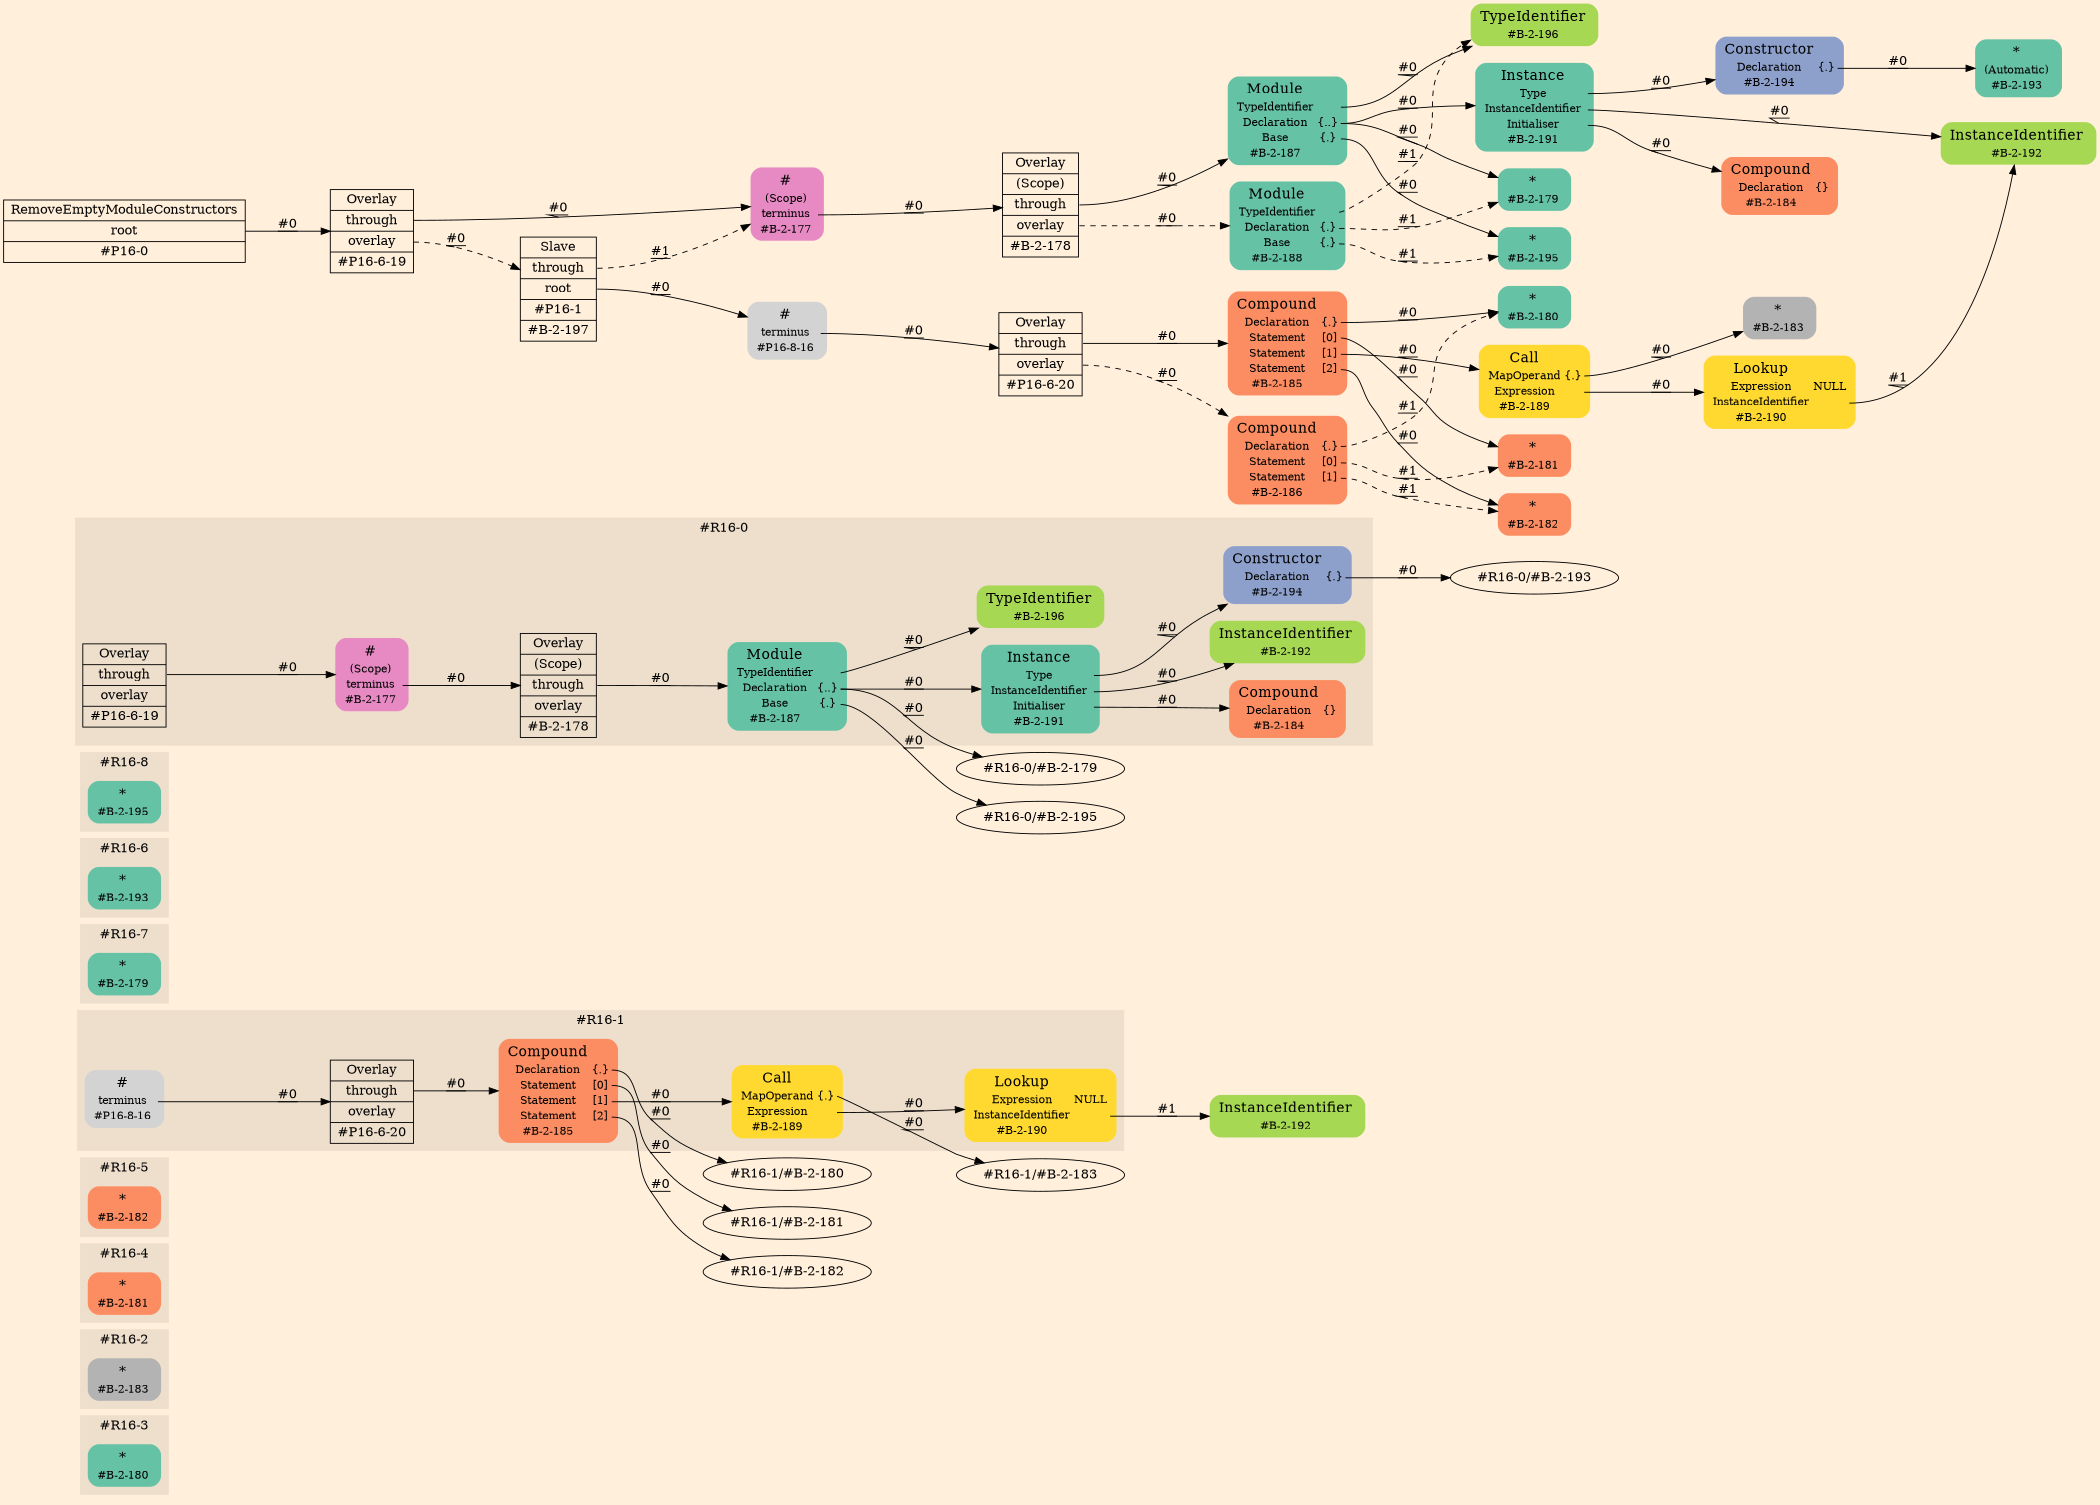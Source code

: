 digraph Inferno {
graph [
rankdir = "LR"
ranksep = 1.0
size = "14,20"
bgcolor = antiquewhite1
color = black
fontcolor = black
];
node [
];
subgraph "cluster#R16-3" {
label = "#R16-3"
style = "filled"
color = antiquewhite2
"#R16-3/#B-2-180" [
shape = "plaintext"
fillcolor = "/set28/1"
label = <<TABLE BORDER="0" CELLBORDER="0" CELLSPACING="0">
 <TR>
  <TD><FONT POINT-SIZE="16.0">*</FONT></TD>
  <TD></TD>
 </TR>
 <TR>
  <TD>#B-2-180</TD>
  <TD PORT="port0"></TD>
 </TR>
</TABLE>>
style = "rounded,filled"
fontsize = "12"
];
}
subgraph "cluster#R16-2" {
label = "#R16-2"
style = "filled"
color = antiquewhite2
"#R16-2/#B-2-183" [
shape = "plaintext"
fillcolor = "/set28/8"
label = <<TABLE BORDER="0" CELLBORDER="0" CELLSPACING="0">
 <TR>
  <TD><FONT POINT-SIZE="16.0">*</FONT></TD>
  <TD></TD>
 </TR>
 <TR>
  <TD>#B-2-183</TD>
  <TD PORT="port0"></TD>
 </TR>
</TABLE>>
style = "rounded,filled"
fontsize = "12"
];
}
subgraph "cluster#R16-4" {
label = "#R16-4"
style = "filled"
color = antiquewhite2
"#R16-4/#B-2-181" [
shape = "plaintext"
fillcolor = "/set28/2"
label = <<TABLE BORDER="0" CELLBORDER="0" CELLSPACING="0">
 <TR>
  <TD><FONT POINT-SIZE="16.0">*</FONT></TD>
  <TD></TD>
 </TR>
 <TR>
  <TD>#B-2-181</TD>
  <TD PORT="port0"></TD>
 </TR>
</TABLE>>
style = "rounded,filled"
fontsize = "12"
];
}
subgraph "cluster#R16-5" {
label = "#R16-5"
style = "filled"
color = antiquewhite2
"#R16-5/#B-2-182" [
shape = "plaintext"
fillcolor = "/set28/2"
label = <<TABLE BORDER="0" CELLBORDER="0" CELLSPACING="0">
 <TR>
  <TD><FONT POINT-SIZE="16.0">*</FONT></TD>
  <TD></TD>
 </TR>
 <TR>
  <TD>#B-2-182</TD>
  <TD PORT="port0"></TD>
 </TR>
</TABLE>>
style = "rounded,filled"
fontsize = "12"
];
}
"#R16-1/#B-2-192" [
shape = "plaintext"
fillcolor = "/set28/5"
label = <<TABLE BORDER="0" CELLBORDER="0" CELLSPACING="0">
 <TR>
  <TD><FONT POINT-SIZE="16.0">InstanceIdentifier</FONT></TD>
  <TD></TD>
 </TR>
 <TR>
  <TD>#B-2-192</TD>
  <TD PORT="port0"></TD>
 </TR>
</TABLE>>
style = "rounded,filled"
fontsize = "12"
];
subgraph "cluster#R16-1" {
label = "#R16-1"
style = "filled"
color = antiquewhite2
"#R16-1/#B-2-190" [
shape = "plaintext"
fillcolor = "/set28/6"
label = <<TABLE BORDER="0" CELLBORDER="0" CELLSPACING="0">
 <TR>
  <TD><FONT POINT-SIZE="16.0">Lookup</FONT></TD>
  <TD></TD>
 </TR>
 <TR>
  <TD>Expression</TD>
  <TD PORT="port0">NULL</TD>
 </TR>
 <TR>
  <TD>InstanceIdentifier</TD>
  <TD PORT="port1"></TD>
 </TR>
 <TR>
  <TD>#B-2-190</TD>
  <TD PORT="port2"></TD>
 </TR>
</TABLE>>
style = "rounded,filled"
fontsize = "12"
];
"#R16-1/#B-2-189" [
shape = "plaintext"
fillcolor = "/set28/6"
label = <<TABLE BORDER="0" CELLBORDER="0" CELLSPACING="0">
 <TR>
  <TD><FONT POINT-SIZE="16.0">Call</FONT></TD>
  <TD></TD>
 </TR>
 <TR>
  <TD>MapOperand</TD>
  <TD PORT="port0">{.}</TD>
 </TR>
 <TR>
  <TD>Expression</TD>
  <TD PORT="port1"></TD>
 </TR>
 <TR>
  <TD>#B-2-189</TD>
  <TD PORT="port2"></TD>
 </TR>
</TABLE>>
style = "rounded,filled"
fontsize = "12"
];
"#R16-1/#B-2-185" [
shape = "plaintext"
fillcolor = "/set28/2"
label = <<TABLE BORDER="0" CELLBORDER="0" CELLSPACING="0">
 <TR>
  <TD><FONT POINT-SIZE="16.0">Compound</FONT></TD>
  <TD></TD>
 </TR>
 <TR>
  <TD>Declaration</TD>
  <TD PORT="port0">{.}</TD>
 </TR>
 <TR>
  <TD>Statement</TD>
  <TD PORT="port1">[0]</TD>
 </TR>
 <TR>
  <TD>Statement</TD>
  <TD PORT="port2">[1]</TD>
 </TR>
 <TR>
  <TD>Statement</TD>
  <TD PORT="port3">[2]</TD>
 </TR>
 <TR>
  <TD>#B-2-185</TD>
  <TD PORT="port4"></TD>
 </TR>
</TABLE>>
style = "rounded,filled"
fontsize = "12"
];
"#R16-1/#P16-8-16" [
shape = "plaintext"
label = <<TABLE BORDER="0" CELLBORDER="0" CELLSPACING="0">
 <TR>
  <TD><FONT POINT-SIZE="16.0">#</FONT></TD>
  <TD></TD>
 </TR>
 <TR>
  <TD>terminus</TD>
  <TD PORT="port0"></TD>
 </TR>
 <TR>
  <TD>#P16-8-16</TD>
  <TD PORT="port1"></TD>
 </TR>
</TABLE>>
style = "rounded,filled"
fontsize = "12"
];
"#R16-1/#P16-6-20" [
shape = "record"
fillcolor = antiquewhite2
label = "<fixed> Overlay | <port0> through | <port1> overlay | <port2> #P16-6-20"
style = "filled"
fontsize = "14"
color = black
fontcolor = black
];
}
subgraph "cluster#R16-7" {
label = "#R16-7"
style = "filled"
color = antiquewhite2
"#R16-7/#B-2-179" [
shape = "plaintext"
fillcolor = "/set28/1"
label = <<TABLE BORDER="0" CELLBORDER="0" CELLSPACING="0">
 <TR>
  <TD><FONT POINT-SIZE="16.0">*</FONT></TD>
  <TD></TD>
 </TR>
 <TR>
  <TD>#B-2-179</TD>
  <TD PORT="port0"></TD>
 </TR>
</TABLE>>
style = "rounded,filled"
fontsize = "12"
];
}
subgraph "cluster#R16-6" {
label = "#R16-6"
style = "filled"
color = antiquewhite2
"#R16-6/#B-2-193" [
shape = "plaintext"
fillcolor = "/set28/1"
label = <<TABLE BORDER="0" CELLBORDER="0" CELLSPACING="0">
 <TR>
  <TD><FONT POINT-SIZE="16.0">*</FONT></TD>
  <TD></TD>
 </TR>
 <TR>
  <TD>#B-2-193</TD>
  <TD PORT="port0"></TD>
 </TR>
</TABLE>>
style = "rounded,filled"
fontsize = "12"
];
}
subgraph "cluster#R16-8" {
label = "#R16-8"
style = "filled"
color = antiquewhite2
"#R16-8/#B-2-195" [
shape = "plaintext"
fillcolor = "/set28/1"
label = <<TABLE BORDER="0" CELLBORDER="0" CELLSPACING="0">
 <TR>
  <TD><FONT POINT-SIZE="16.0">*</FONT></TD>
  <TD></TD>
 </TR>
 <TR>
  <TD>#B-2-195</TD>
  <TD PORT="port0"></TD>
 </TR>
</TABLE>>
style = "rounded,filled"
fontsize = "12"
];
}
subgraph "cluster#R16-0" {
label = "#R16-0"
style = "filled"
color = antiquewhite2
"#R16-0/#B-2-194" [
shape = "plaintext"
fillcolor = "/set28/3"
label = <<TABLE BORDER="0" CELLBORDER="0" CELLSPACING="0">
 <TR>
  <TD><FONT POINT-SIZE="16.0">Constructor</FONT></TD>
  <TD></TD>
 </TR>
 <TR>
  <TD>Declaration</TD>
  <TD PORT="port0">{.}</TD>
 </TR>
 <TR>
  <TD>#B-2-194</TD>
  <TD PORT="port1"></TD>
 </TR>
</TABLE>>
style = "rounded,filled"
fontsize = "12"
];
"#R16-0/#B-2-177" [
shape = "plaintext"
fillcolor = "/set28/4"
label = <<TABLE BORDER="0" CELLBORDER="0" CELLSPACING="0">
 <TR>
  <TD><FONT POINT-SIZE="16.0">#</FONT></TD>
  <TD></TD>
 </TR>
 <TR>
  <TD>(Scope)</TD>
  <TD PORT="port0"></TD>
 </TR>
 <TR>
  <TD>terminus</TD>
  <TD PORT="port1"></TD>
 </TR>
 <TR>
  <TD>#B-2-177</TD>
  <TD PORT="port2"></TD>
 </TR>
</TABLE>>
style = "rounded,filled"
fontsize = "12"
];
"#R16-0/#B-2-196" [
shape = "plaintext"
fillcolor = "/set28/5"
label = <<TABLE BORDER="0" CELLBORDER="0" CELLSPACING="0">
 <TR>
  <TD><FONT POINT-SIZE="16.0">TypeIdentifier</FONT></TD>
  <TD></TD>
 </TR>
 <TR>
  <TD>#B-2-196</TD>
  <TD PORT="port0"></TD>
 </TR>
</TABLE>>
style = "rounded,filled"
fontsize = "12"
];
"#R16-0/#P16-6-19" [
shape = "record"
fillcolor = antiquewhite2
label = "<fixed> Overlay | <port0> through | <port1> overlay | <port2> #P16-6-19"
style = "filled"
fontsize = "14"
color = black
fontcolor = black
];
"#R16-0/#B-2-184" [
shape = "plaintext"
fillcolor = "/set28/2"
label = <<TABLE BORDER="0" CELLBORDER="0" CELLSPACING="0">
 <TR>
  <TD><FONT POINT-SIZE="16.0">Compound</FONT></TD>
  <TD></TD>
 </TR>
 <TR>
  <TD>Declaration</TD>
  <TD PORT="port0">{}</TD>
 </TR>
 <TR>
  <TD>#B-2-184</TD>
  <TD PORT="port1"></TD>
 </TR>
</TABLE>>
style = "rounded,filled"
fontsize = "12"
];
"#R16-0/#B-2-191" [
shape = "plaintext"
fillcolor = "/set28/1"
label = <<TABLE BORDER="0" CELLBORDER="0" CELLSPACING="0">
 <TR>
  <TD><FONT POINT-SIZE="16.0">Instance</FONT></TD>
  <TD></TD>
 </TR>
 <TR>
  <TD>Type</TD>
  <TD PORT="port0"></TD>
 </TR>
 <TR>
  <TD>InstanceIdentifier</TD>
  <TD PORT="port1"></TD>
 </TR>
 <TR>
  <TD>Initialiser</TD>
  <TD PORT="port2"></TD>
 </TR>
 <TR>
  <TD>#B-2-191</TD>
  <TD PORT="port3"></TD>
 </TR>
</TABLE>>
style = "rounded,filled"
fontsize = "12"
];
"#R16-0/#B-2-178" [
shape = "record"
fillcolor = antiquewhite2
label = "<fixed> Overlay | <port0> (Scope) | <port1> through | <port2> overlay | <port3> #B-2-178"
style = "filled"
fontsize = "14"
color = black
fontcolor = black
];
"#R16-0/#B-2-192" [
shape = "plaintext"
fillcolor = "/set28/5"
label = <<TABLE BORDER="0" CELLBORDER="0" CELLSPACING="0">
 <TR>
  <TD><FONT POINT-SIZE="16.0">InstanceIdentifier</FONT></TD>
  <TD></TD>
 </TR>
 <TR>
  <TD>#B-2-192</TD>
  <TD PORT="port0"></TD>
 </TR>
</TABLE>>
style = "rounded,filled"
fontsize = "12"
];
"#R16-0/#B-2-187" [
shape = "plaintext"
fillcolor = "/set28/1"
label = <<TABLE BORDER="0" CELLBORDER="0" CELLSPACING="0">
 <TR>
  <TD><FONT POINT-SIZE="16.0">Module</FONT></TD>
  <TD></TD>
 </TR>
 <TR>
  <TD>TypeIdentifier</TD>
  <TD PORT="port0"></TD>
 </TR>
 <TR>
  <TD>Declaration</TD>
  <TD PORT="port1">{..}</TD>
 </TR>
 <TR>
  <TD>Base</TD>
  <TD PORT="port2">{.}</TD>
 </TR>
 <TR>
  <TD>#B-2-187</TD>
  <TD PORT="port3"></TD>
 </TR>
</TABLE>>
style = "rounded,filled"
fontsize = "12"
];
}
"CR#P16-0" [
shape = "record"
fillcolor = antiquewhite1
label = "<fixed> RemoveEmptyModuleConstructors | <port0> root | <port1> #P16-0"
style = "filled"
fontsize = "14"
color = black
fontcolor = black
];
"#P16-6-19" [
shape = "record"
fillcolor = antiquewhite1
label = "<fixed> Overlay | <port0> through | <port1> overlay | <port2> #P16-6-19"
style = "filled"
fontsize = "14"
color = black
fontcolor = black
];
"#B-2-177" [
shape = "plaintext"
fillcolor = "/set28/4"
label = <<TABLE BORDER="0" CELLBORDER="0" CELLSPACING="0">
 <TR>
  <TD><FONT POINT-SIZE="16.0">#</FONT></TD>
  <TD></TD>
 </TR>
 <TR>
  <TD>(Scope)</TD>
  <TD PORT="port0"></TD>
 </TR>
 <TR>
  <TD>terminus</TD>
  <TD PORT="port1"></TD>
 </TR>
 <TR>
  <TD>#B-2-177</TD>
  <TD PORT="port2"></TD>
 </TR>
</TABLE>>
style = "rounded,filled"
fontsize = "12"
];
"#B-2-178" [
shape = "record"
fillcolor = antiquewhite1
label = "<fixed> Overlay | <port0> (Scope) | <port1> through | <port2> overlay | <port3> #B-2-178"
style = "filled"
fontsize = "14"
color = black
fontcolor = black
];
"#B-2-187" [
shape = "plaintext"
fillcolor = "/set28/1"
label = <<TABLE BORDER="0" CELLBORDER="0" CELLSPACING="0">
 <TR>
  <TD><FONT POINT-SIZE="16.0">Module</FONT></TD>
  <TD></TD>
 </TR>
 <TR>
  <TD>TypeIdentifier</TD>
  <TD PORT="port0"></TD>
 </TR>
 <TR>
  <TD>Declaration</TD>
  <TD PORT="port1">{..}</TD>
 </TR>
 <TR>
  <TD>Base</TD>
  <TD PORT="port2">{.}</TD>
 </TR>
 <TR>
  <TD>#B-2-187</TD>
  <TD PORT="port3"></TD>
 </TR>
</TABLE>>
style = "rounded,filled"
fontsize = "12"
];
"#B-2-196" [
shape = "plaintext"
fillcolor = "/set28/5"
label = <<TABLE BORDER="0" CELLBORDER="0" CELLSPACING="0">
 <TR>
  <TD><FONT POINT-SIZE="16.0">TypeIdentifier</FONT></TD>
  <TD></TD>
 </TR>
 <TR>
  <TD>#B-2-196</TD>
  <TD PORT="port0"></TD>
 </TR>
</TABLE>>
style = "rounded,filled"
fontsize = "12"
];
"#B-2-191" [
shape = "plaintext"
fillcolor = "/set28/1"
label = <<TABLE BORDER="0" CELLBORDER="0" CELLSPACING="0">
 <TR>
  <TD><FONT POINT-SIZE="16.0">Instance</FONT></TD>
  <TD></TD>
 </TR>
 <TR>
  <TD>Type</TD>
  <TD PORT="port0"></TD>
 </TR>
 <TR>
  <TD>InstanceIdentifier</TD>
  <TD PORT="port1"></TD>
 </TR>
 <TR>
  <TD>Initialiser</TD>
  <TD PORT="port2"></TD>
 </TR>
 <TR>
  <TD>#B-2-191</TD>
  <TD PORT="port3"></TD>
 </TR>
</TABLE>>
style = "rounded,filled"
fontsize = "12"
];
"#B-2-194" [
shape = "plaintext"
fillcolor = "/set28/3"
label = <<TABLE BORDER="0" CELLBORDER="0" CELLSPACING="0">
 <TR>
  <TD><FONT POINT-SIZE="16.0">Constructor</FONT></TD>
  <TD></TD>
 </TR>
 <TR>
  <TD>Declaration</TD>
  <TD PORT="port0">{.}</TD>
 </TR>
 <TR>
  <TD>#B-2-194</TD>
  <TD PORT="port1"></TD>
 </TR>
</TABLE>>
style = "rounded,filled"
fontsize = "12"
];
"#B-2-193" [
shape = "plaintext"
fillcolor = "/set28/1"
label = <<TABLE BORDER="0" CELLBORDER="0" CELLSPACING="0">
 <TR>
  <TD><FONT POINT-SIZE="16.0">*</FONT></TD>
  <TD></TD>
 </TR>
 <TR>
  <TD>(Automatic)</TD>
  <TD PORT="port0"></TD>
 </TR>
 <TR>
  <TD>#B-2-193</TD>
  <TD PORT="port1"></TD>
 </TR>
</TABLE>>
style = "rounded,filled"
fontsize = "12"
];
"#B-2-192" [
shape = "plaintext"
fillcolor = "/set28/5"
label = <<TABLE BORDER="0" CELLBORDER="0" CELLSPACING="0">
 <TR>
  <TD><FONT POINT-SIZE="16.0">InstanceIdentifier</FONT></TD>
  <TD></TD>
 </TR>
 <TR>
  <TD>#B-2-192</TD>
  <TD PORT="port0"></TD>
 </TR>
</TABLE>>
style = "rounded,filled"
fontsize = "12"
];
"#B-2-184" [
shape = "plaintext"
fillcolor = "/set28/2"
label = <<TABLE BORDER="0" CELLBORDER="0" CELLSPACING="0">
 <TR>
  <TD><FONT POINT-SIZE="16.0">Compound</FONT></TD>
  <TD></TD>
 </TR>
 <TR>
  <TD>Declaration</TD>
  <TD PORT="port0">{}</TD>
 </TR>
 <TR>
  <TD>#B-2-184</TD>
  <TD PORT="port1"></TD>
 </TR>
</TABLE>>
style = "rounded,filled"
fontsize = "12"
];
"#B-2-179" [
shape = "plaintext"
fillcolor = "/set28/1"
label = <<TABLE BORDER="0" CELLBORDER="0" CELLSPACING="0">
 <TR>
  <TD><FONT POINT-SIZE="16.0">*</FONT></TD>
  <TD></TD>
 </TR>
 <TR>
  <TD>#B-2-179</TD>
  <TD PORT="port0"></TD>
 </TR>
</TABLE>>
style = "rounded,filled"
fontsize = "12"
];
"#B-2-195" [
shape = "plaintext"
fillcolor = "/set28/1"
label = <<TABLE BORDER="0" CELLBORDER="0" CELLSPACING="0">
 <TR>
  <TD><FONT POINT-SIZE="16.0">*</FONT></TD>
  <TD></TD>
 </TR>
 <TR>
  <TD>#B-2-195</TD>
  <TD PORT="port0"></TD>
 </TR>
</TABLE>>
style = "rounded,filled"
fontsize = "12"
];
"#B-2-188" [
shape = "plaintext"
fillcolor = "/set28/1"
label = <<TABLE BORDER="0" CELLBORDER="0" CELLSPACING="0">
 <TR>
  <TD><FONT POINT-SIZE="16.0">Module</FONT></TD>
  <TD></TD>
 </TR>
 <TR>
  <TD>TypeIdentifier</TD>
  <TD PORT="port0"></TD>
 </TR>
 <TR>
  <TD>Declaration</TD>
  <TD PORT="port1">{.}</TD>
 </TR>
 <TR>
  <TD>Base</TD>
  <TD PORT="port2">{.}</TD>
 </TR>
 <TR>
  <TD>#B-2-188</TD>
  <TD PORT="port3"></TD>
 </TR>
</TABLE>>
style = "rounded,filled"
fontsize = "12"
];
"#B-2-197" [
shape = "record"
fillcolor = antiquewhite1
label = "<fixed> Slave | <port0> through | <port1> root | <port2> #P16-1 | <port3> #B-2-197"
style = "filled"
fontsize = "14"
color = black
fontcolor = black
];
"#P16-8-16" [
shape = "plaintext"
label = <<TABLE BORDER="0" CELLBORDER="0" CELLSPACING="0">
 <TR>
  <TD><FONT POINT-SIZE="16.0">#</FONT></TD>
  <TD></TD>
 </TR>
 <TR>
  <TD>terminus</TD>
  <TD PORT="port0"></TD>
 </TR>
 <TR>
  <TD>#P16-8-16</TD>
  <TD PORT="port1"></TD>
 </TR>
</TABLE>>
style = "rounded,filled"
fontsize = "12"
];
"#P16-6-20" [
shape = "record"
fillcolor = antiquewhite1
label = "<fixed> Overlay | <port0> through | <port1> overlay | <port2> #P16-6-20"
style = "filled"
fontsize = "14"
color = black
fontcolor = black
];
"#B-2-185" [
shape = "plaintext"
fillcolor = "/set28/2"
label = <<TABLE BORDER="0" CELLBORDER="0" CELLSPACING="0">
 <TR>
  <TD><FONT POINT-SIZE="16.0">Compound</FONT></TD>
  <TD></TD>
 </TR>
 <TR>
  <TD>Declaration</TD>
  <TD PORT="port0">{.}</TD>
 </TR>
 <TR>
  <TD>Statement</TD>
  <TD PORT="port1">[0]</TD>
 </TR>
 <TR>
  <TD>Statement</TD>
  <TD PORT="port2">[1]</TD>
 </TR>
 <TR>
  <TD>Statement</TD>
  <TD PORT="port3">[2]</TD>
 </TR>
 <TR>
  <TD>#B-2-185</TD>
  <TD PORT="port4"></TD>
 </TR>
</TABLE>>
style = "rounded,filled"
fontsize = "12"
];
"#B-2-180" [
shape = "plaintext"
fillcolor = "/set28/1"
label = <<TABLE BORDER="0" CELLBORDER="0" CELLSPACING="0">
 <TR>
  <TD><FONT POINT-SIZE="16.0">*</FONT></TD>
  <TD></TD>
 </TR>
 <TR>
  <TD>#B-2-180</TD>
  <TD PORT="port0"></TD>
 </TR>
</TABLE>>
style = "rounded,filled"
fontsize = "12"
];
"#B-2-181" [
shape = "plaintext"
fillcolor = "/set28/2"
label = <<TABLE BORDER="0" CELLBORDER="0" CELLSPACING="0">
 <TR>
  <TD><FONT POINT-SIZE="16.0">*</FONT></TD>
  <TD></TD>
 </TR>
 <TR>
  <TD>#B-2-181</TD>
  <TD PORT="port0"></TD>
 </TR>
</TABLE>>
style = "rounded,filled"
fontsize = "12"
];
"#B-2-189" [
shape = "plaintext"
fillcolor = "/set28/6"
label = <<TABLE BORDER="0" CELLBORDER="0" CELLSPACING="0">
 <TR>
  <TD><FONT POINT-SIZE="16.0">Call</FONT></TD>
  <TD></TD>
 </TR>
 <TR>
  <TD>MapOperand</TD>
  <TD PORT="port0">{.}</TD>
 </TR>
 <TR>
  <TD>Expression</TD>
  <TD PORT="port1"></TD>
 </TR>
 <TR>
  <TD>#B-2-189</TD>
  <TD PORT="port2"></TD>
 </TR>
</TABLE>>
style = "rounded,filled"
fontsize = "12"
];
"#B-2-183" [
shape = "plaintext"
fillcolor = "/set28/8"
label = <<TABLE BORDER="0" CELLBORDER="0" CELLSPACING="0">
 <TR>
  <TD><FONT POINT-SIZE="16.0">*</FONT></TD>
  <TD></TD>
 </TR>
 <TR>
  <TD>#B-2-183</TD>
  <TD PORT="port0"></TD>
 </TR>
</TABLE>>
style = "rounded,filled"
fontsize = "12"
];
"#B-2-190" [
shape = "plaintext"
fillcolor = "/set28/6"
label = <<TABLE BORDER="0" CELLBORDER="0" CELLSPACING="0">
 <TR>
  <TD><FONT POINT-SIZE="16.0">Lookup</FONT></TD>
  <TD></TD>
 </TR>
 <TR>
  <TD>Expression</TD>
  <TD PORT="port0">NULL</TD>
 </TR>
 <TR>
  <TD>InstanceIdentifier</TD>
  <TD PORT="port1"></TD>
 </TR>
 <TR>
  <TD>#B-2-190</TD>
  <TD PORT="port2"></TD>
 </TR>
</TABLE>>
style = "rounded,filled"
fontsize = "12"
];
"#B-2-182" [
shape = "plaintext"
fillcolor = "/set28/2"
label = <<TABLE BORDER="0" CELLBORDER="0" CELLSPACING="0">
 <TR>
  <TD><FONT POINT-SIZE="16.0">*</FONT></TD>
  <TD></TD>
 </TR>
 <TR>
  <TD>#B-2-182</TD>
  <TD PORT="port0"></TD>
 </TR>
</TABLE>>
style = "rounded,filled"
fontsize = "12"
];
"#B-2-186" [
shape = "plaintext"
fillcolor = "/set28/2"
label = <<TABLE BORDER="0" CELLBORDER="0" CELLSPACING="0">
 <TR>
  <TD><FONT POINT-SIZE="16.0">Compound</FONT></TD>
  <TD></TD>
 </TR>
 <TR>
  <TD>Declaration</TD>
  <TD PORT="port0">{.}</TD>
 </TR>
 <TR>
  <TD>Statement</TD>
  <TD PORT="port1">[0]</TD>
 </TR>
 <TR>
  <TD>Statement</TD>
  <TD PORT="port2">[1]</TD>
 </TR>
 <TR>
  <TD>#B-2-186</TD>
  <TD PORT="port3"></TD>
 </TR>
</TABLE>>
style = "rounded,filled"
fontsize = "12"
];
"CR#P16-0":port0 -> "#P16-6-19" [style="solid"
label = "#0"
decorate = true
color = black
fontcolor = black
];
"#P16-6-19":port0 -> "#B-2-177" [style="solid"
label = "#0"
decorate = true
color = black
fontcolor = black
];
"#P16-6-19":port1 -> "#B-2-197" [style="dashed"
label = "#0"
decorate = true
color = black
fontcolor = black
];
"#B-2-177":port1 -> "#B-2-178" [style="solid"
label = "#0"
decorate = true
color = black
fontcolor = black
];
"#B-2-178":port1 -> "#B-2-187" [style="solid"
label = "#0"
decorate = true
color = black
fontcolor = black
];
"#B-2-178":port2 -> "#B-2-188" [style="dashed"
label = "#0"
decorate = true
color = black
fontcolor = black
];
"#B-2-187":port0 -> "#B-2-196" [style="solid"
label = "#0"
decorate = true
color = black
fontcolor = black
];
"#B-2-187":port1 -> "#B-2-191" [style="solid"
label = "#0"
decorate = true
color = black
fontcolor = black
];
"#B-2-187":port1 -> "#B-2-179" [style="solid"
label = "#0"
decorate = true
color = black
fontcolor = black
];
"#B-2-187":port2 -> "#B-2-195" [style="solid"
label = "#0"
decorate = true
color = black
fontcolor = black
];
"#B-2-191":port0 -> "#B-2-194" [style="solid"
label = "#0"
decorate = true
color = black
fontcolor = black
];
"#B-2-191":port1 -> "#B-2-192" [style="solid"
label = "#0"
decorate = true
color = black
fontcolor = black
];
"#B-2-191":port2 -> "#B-2-184" [style="solid"
label = "#0"
decorate = true
color = black
fontcolor = black
];
"#B-2-194":port0 -> "#B-2-193" [style="solid"
label = "#0"
decorate = true
color = black
fontcolor = black
];
"#B-2-188":port0 -> "#B-2-196" [style="dashed"
label = "#1"
decorate = true
color = black
fontcolor = black
];
"#B-2-188":port1 -> "#B-2-179" [style="dashed"
label = "#1"
decorate = true
color = black
fontcolor = black
];
"#B-2-188":port2 -> "#B-2-195" [style="dashed"
label = "#1"
decorate = true
color = black
fontcolor = black
];
"#B-2-197":port0 -> "#B-2-177" [style="dashed"
label = "#1"
decorate = true
color = black
fontcolor = black
];
"#B-2-197":port1 -> "#P16-8-16" [style="solid"
label = "#0"
decorate = true
color = black
fontcolor = black
];
"#P16-8-16":port0 -> "#P16-6-20" [style="solid"
label = "#0"
decorate = true
color = black
fontcolor = black
];
"#P16-6-20":port0 -> "#B-2-185" [style="solid"
label = "#0"
decorate = true
color = black
fontcolor = black
];
"#P16-6-20":port1 -> "#B-2-186" [style="dashed"
label = "#0"
decorate = true
color = black
fontcolor = black
];
"#B-2-185":port0 -> "#B-2-180" [style="solid"
label = "#0"
decorate = true
color = black
fontcolor = black
];
"#B-2-185":port1 -> "#B-2-181" [style="solid"
label = "#0"
decorate = true
color = black
fontcolor = black
];
"#B-2-185":port2 -> "#B-2-189" [style="solid"
label = "#0"
decorate = true
color = black
fontcolor = black
];
"#B-2-185":port3 -> "#B-2-182" [style="solid"
label = "#0"
decorate = true
color = black
fontcolor = black
];
"#B-2-189":port0 -> "#B-2-183" [style="solid"
label = "#0"
decorate = true
color = black
fontcolor = black
];
"#B-2-189":port1 -> "#B-2-190" [style="solid"
label = "#0"
decorate = true
color = black
fontcolor = black
];
"#B-2-190":port1 -> "#B-2-192" [style="solid"
label = "#1"
decorate = true
color = black
fontcolor = black
];
"#B-2-186":port0 -> "#B-2-180" [style="dashed"
label = "#1"
decorate = true
color = black
fontcolor = black
];
"#B-2-186":port1 -> "#B-2-181" [style="dashed"
label = "#1"
decorate = true
color = black
fontcolor = black
];
"#B-2-186":port2 -> "#B-2-182" [style="dashed"
label = "#1"
decorate = true
color = black
fontcolor = black
];
"#R16-0/#B-2-194":port0 -> "#R16-0/#B-2-193" [style="solid"
label = "#0"
decorate = true
color = black
fontcolor = black
];
"#R16-0/#B-2-177":port1 -> "#R16-0/#B-2-178" [style="solid"
label = "#0"
decorate = true
color = black
fontcolor = black
];
"#R16-0/#P16-6-19":port0 -> "#R16-0/#B-2-177" [style="solid"
label = "#0"
decorate = true
color = black
fontcolor = black
];
"#R16-0/#B-2-191":port0 -> "#R16-0/#B-2-194" [style="solid"
label = "#0"
decorate = true
color = black
fontcolor = black
];
"#R16-0/#B-2-191":port1 -> "#R16-0/#B-2-192" [style="solid"
label = "#0"
decorate = true
color = black
fontcolor = black
];
"#R16-0/#B-2-191":port2 -> "#R16-0/#B-2-184" [style="solid"
label = "#0"
decorate = true
color = black
fontcolor = black
];
"#R16-0/#B-2-178":port1 -> "#R16-0/#B-2-187" [style="solid"
label = "#0"
decorate = true
color = black
fontcolor = black
];
"#R16-0/#B-2-187":port0 -> "#R16-0/#B-2-196" [style="solid"
label = "#0"
decorate = true
color = black
fontcolor = black
];
"#R16-0/#B-2-187":port1 -> "#R16-0/#B-2-191" [style="solid"
label = "#0"
decorate = true
color = black
fontcolor = black
];
"#R16-0/#B-2-187":port1 -> "#R16-0/#B-2-179" [style="solid"
label = "#0"
decorate = true
color = black
fontcolor = black
];
"#R16-0/#B-2-187":port2 -> "#R16-0/#B-2-195" [style="solid"
label = "#0"
decorate = true
color = black
fontcolor = black
];
"#R16-1/#B-2-190":port1 -> "#R16-1/#B-2-192" [style="solid"
label = "#1"
decorate = true
color = black
fontcolor = black
];
"#R16-1/#B-2-189":port0 -> "#R16-1/#B-2-183" [style="solid"
label = "#0"
decorate = true
color = black
fontcolor = black
];
"#R16-1/#B-2-189":port1 -> "#R16-1/#B-2-190" [style="solid"
label = "#0"
decorate = true
color = black
fontcolor = black
];
"#R16-1/#B-2-185":port0 -> "#R16-1/#B-2-180" [style="solid"
label = "#0"
decorate = true
color = black
fontcolor = black
];
"#R16-1/#B-2-185":port1 -> "#R16-1/#B-2-181" [style="solid"
label = "#0"
decorate = true
color = black
fontcolor = black
];
"#R16-1/#B-2-185":port2 -> "#R16-1/#B-2-189" [style="solid"
label = "#0"
decorate = true
color = black
fontcolor = black
];
"#R16-1/#B-2-185":port3 -> "#R16-1/#B-2-182" [style="solid"
label = "#0"
decorate = true
color = black
fontcolor = black
];
"#R16-1/#P16-8-16":port0 -> "#R16-1/#P16-6-20" [style="solid"
label = "#0"
decorate = true
color = black
fontcolor = black
];
"#R16-1/#P16-6-20":port0 -> "#R16-1/#B-2-185" [style="solid"
label = "#0"
decorate = true
color = black
fontcolor = black
];
}
